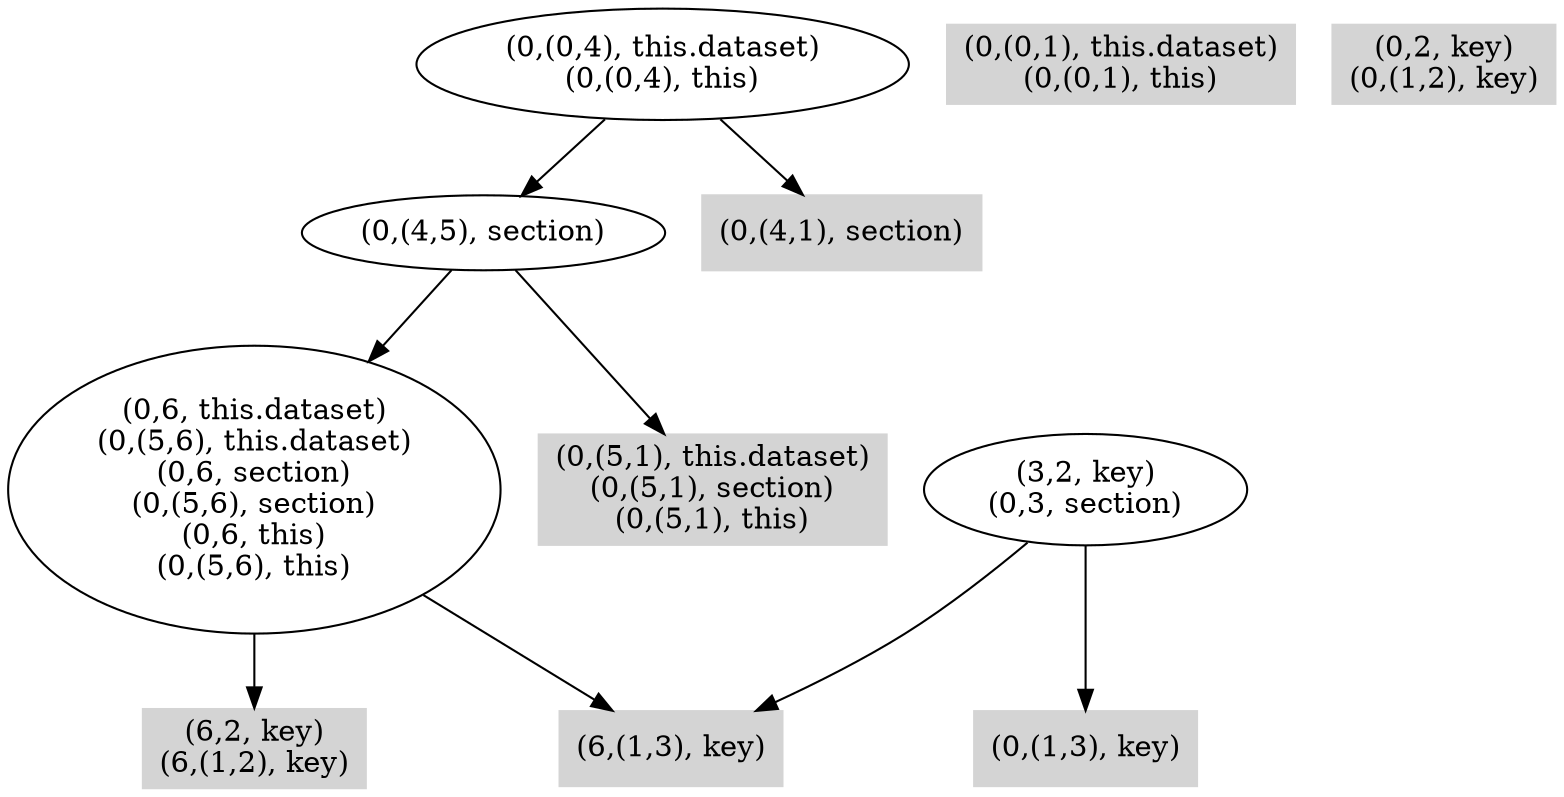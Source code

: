 digraph { 
3364 [shape=box,style=filled,color=".0 .0 .83",label="(6,(1,3), key)"];
3365 [shape=box,style=filled,color=".0 .0 .83",label="(6,2, key)\n(6,(1,2), key)"];
3366 [label="(0,6, this.dataset)\n(0,(5,6), this.dataset)\n(0,6, section)\n(0,(5,6), section)\n(0,6, this)\n(0,(5,6), this)"];
3367 [shape=box,style=filled,color=".0 .0 .83",label="(0,(5,1), this.dataset)\n(0,(5,1), section)\n(0,(5,1), this)"];
3368 [label="(0,(4,5), section)"];
3369 [shape=box,style=filled,color=".0 .0 .83",label="(0,(4,1), section)"];
3370 [label="(0,(0,4), this.dataset)\n(0,(0,4), this)"];
3371 [shape=box,style=filled,color=".0 .0 .83",label="(0,(0,1), this.dataset)\n(0,(0,1), this)"];
3372 [shape=box,style=filled,color=".0 .0 .83",label="(0,(1,3), key)"];
3373 [label="(3,2, key)\n(0,3, section)"];
3374 [shape=box,style=filled,color=".0 .0 .83",label="(0,2, key)\n(0,(1,2), key)"];
3366 -> 3364;
3366 -> 3365;
3368 -> 3366;
3368 -> 3367;
3370 -> 3368;
3370 -> 3369;
3373 -> 3364;
3373 -> 3372;
}